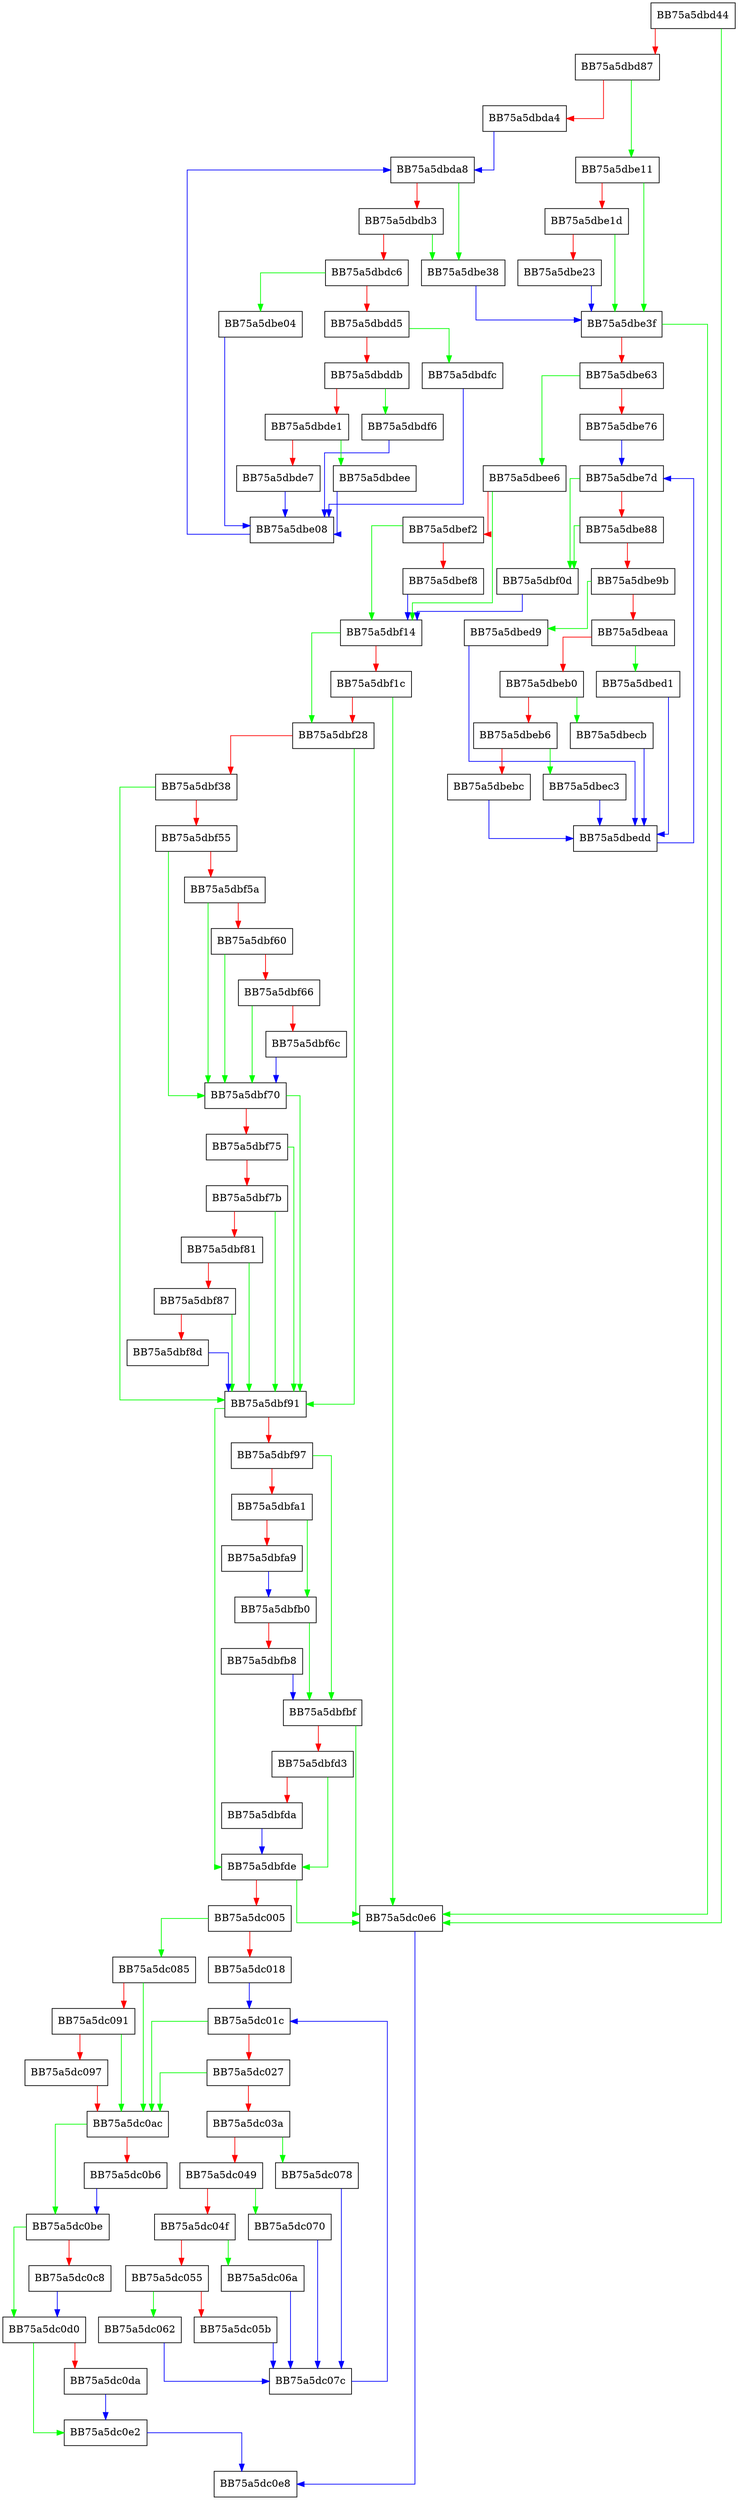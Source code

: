 digraph Load_VBasicData {
  node [shape="box"];
  graph [splines=ortho];
  BB75a5dbd44 -> BB75a5dc0e6 [color="green"];
  BB75a5dbd44 -> BB75a5dbd87 [color="red"];
  BB75a5dbd87 -> BB75a5dbe11 [color="green"];
  BB75a5dbd87 -> BB75a5dbda4 [color="red"];
  BB75a5dbda4 -> BB75a5dbda8 [color="blue"];
  BB75a5dbda8 -> BB75a5dbe38 [color="green"];
  BB75a5dbda8 -> BB75a5dbdb3 [color="red"];
  BB75a5dbdb3 -> BB75a5dbe38 [color="green"];
  BB75a5dbdb3 -> BB75a5dbdc6 [color="red"];
  BB75a5dbdc6 -> BB75a5dbe04 [color="green"];
  BB75a5dbdc6 -> BB75a5dbdd5 [color="red"];
  BB75a5dbdd5 -> BB75a5dbdfc [color="green"];
  BB75a5dbdd5 -> BB75a5dbddb [color="red"];
  BB75a5dbddb -> BB75a5dbdf6 [color="green"];
  BB75a5dbddb -> BB75a5dbde1 [color="red"];
  BB75a5dbde1 -> BB75a5dbdee [color="green"];
  BB75a5dbde1 -> BB75a5dbde7 [color="red"];
  BB75a5dbde7 -> BB75a5dbe08 [color="blue"];
  BB75a5dbdee -> BB75a5dbe08 [color="blue"];
  BB75a5dbdf6 -> BB75a5dbe08 [color="blue"];
  BB75a5dbdfc -> BB75a5dbe08 [color="blue"];
  BB75a5dbe04 -> BB75a5dbe08 [color="blue"];
  BB75a5dbe08 -> BB75a5dbda8 [color="blue"];
  BB75a5dbe11 -> BB75a5dbe3f [color="green"];
  BB75a5dbe11 -> BB75a5dbe1d [color="red"];
  BB75a5dbe1d -> BB75a5dbe3f [color="green"];
  BB75a5dbe1d -> BB75a5dbe23 [color="red"];
  BB75a5dbe23 -> BB75a5dbe3f [color="blue"];
  BB75a5dbe38 -> BB75a5dbe3f [color="blue"];
  BB75a5dbe3f -> BB75a5dc0e6 [color="green"];
  BB75a5dbe3f -> BB75a5dbe63 [color="red"];
  BB75a5dbe63 -> BB75a5dbee6 [color="green"];
  BB75a5dbe63 -> BB75a5dbe76 [color="red"];
  BB75a5dbe76 -> BB75a5dbe7d [color="blue"];
  BB75a5dbe7d -> BB75a5dbf0d [color="green"];
  BB75a5dbe7d -> BB75a5dbe88 [color="red"];
  BB75a5dbe88 -> BB75a5dbf0d [color="green"];
  BB75a5dbe88 -> BB75a5dbe9b [color="red"];
  BB75a5dbe9b -> BB75a5dbed9 [color="green"];
  BB75a5dbe9b -> BB75a5dbeaa [color="red"];
  BB75a5dbeaa -> BB75a5dbed1 [color="green"];
  BB75a5dbeaa -> BB75a5dbeb0 [color="red"];
  BB75a5dbeb0 -> BB75a5dbecb [color="green"];
  BB75a5dbeb0 -> BB75a5dbeb6 [color="red"];
  BB75a5dbeb6 -> BB75a5dbec3 [color="green"];
  BB75a5dbeb6 -> BB75a5dbebc [color="red"];
  BB75a5dbebc -> BB75a5dbedd [color="blue"];
  BB75a5dbec3 -> BB75a5dbedd [color="blue"];
  BB75a5dbecb -> BB75a5dbedd [color="blue"];
  BB75a5dbed1 -> BB75a5dbedd [color="blue"];
  BB75a5dbed9 -> BB75a5dbedd [color="blue"];
  BB75a5dbedd -> BB75a5dbe7d [color="blue"];
  BB75a5dbee6 -> BB75a5dbf14 [color="green"];
  BB75a5dbee6 -> BB75a5dbef2 [color="red"];
  BB75a5dbef2 -> BB75a5dbf14 [color="green"];
  BB75a5dbef2 -> BB75a5dbef8 [color="red"];
  BB75a5dbef8 -> BB75a5dbf14 [color="blue"];
  BB75a5dbf0d -> BB75a5dbf14 [color="blue"];
  BB75a5dbf14 -> BB75a5dbf28 [color="green"];
  BB75a5dbf14 -> BB75a5dbf1c [color="red"];
  BB75a5dbf1c -> BB75a5dc0e6 [color="green"];
  BB75a5dbf1c -> BB75a5dbf28 [color="red"];
  BB75a5dbf28 -> BB75a5dbf91 [color="green"];
  BB75a5dbf28 -> BB75a5dbf38 [color="red"];
  BB75a5dbf38 -> BB75a5dbf91 [color="green"];
  BB75a5dbf38 -> BB75a5dbf55 [color="red"];
  BB75a5dbf55 -> BB75a5dbf70 [color="green"];
  BB75a5dbf55 -> BB75a5dbf5a [color="red"];
  BB75a5dbf5a -> BB75a5dbf70 [color="green"];
  BB75a5dbf5a -> BB75a5dbf60 [color="red"];
  BB75a5dbf60 -> BB75a5dbf70 [color="green"];
  BB75a5dbf60 -> BB75a5dbf66 [color="red"];
  BB75a5dbf66 -> BB75a5dbf70 [color="green"];
  BB75a5dbf66 -> BB75a5dbf6c [color="red"];
  BB75a5dbf6c -> BB75a5dbf70 [color="blue"];
  BB75a5dbf70 -> BB75a5dbf91 [color="green"];
  BB75a5dbf70 -> BB75a5dbf75 [color="red"];
  BB75a5dbf75 -> BB75a5dbf91 [color="green"];
  BB75a5dbf75 -> BB75a5dbf7b [color="red"];
  BB75a5dbf7b -> BB75a5dbf91 [color="green"];
  BB75a5dbf7b -> BB75a5dbf81 [color="red"];
  BB75a5dbf81 -> BB75a5dbf91 [color="green"];
  BB75a5dbf81 -> BB75a5dbf87 [color="red"];
  BB75a5dbf87 -> BB75a5dbf91 [color="green"];
  BB75a5dbf87 -> BB75a5dbf8d [color="red"];
  BB75a5dbf8d -> BB75a5dbf91 [color="blue"];
  BB75a5dbf91 -> BB75a5dbfde [color="green"];
  BB75a5dbf91 -> BB75a5dbf97 [color="red"];
  BB75a5dbf97 -> BB75a5dbfbf [color="green"];
  BB75a5dbf97 -> BB75a5dbfa1 [color="red"];
  BB75a5dbfa1 -> BB75a5dbfb0 [color="green"];
  BB75a5dbfa1 -> BB75a5dbfa9 [color="red"];
  BB75a5dbfa9 -> BB75a5dbfb0 [color="blue"];
  BB75a5dbfb0 -> BB75a5dbfbf [color="green"];
  BB75a5dbfb0 -> BB75a5dbfb8 [color="red"];
  BB75a5dbfb8 -> BB75a5dbfbf [color="blue"];
  BB75a5dbfbf -> BB75a5dc0e6 [color="green"];
  BB75a5dbfbf -> BB75a5dbfd3 [color="red"];
  BB75a5dbfd3 -> BB75a5dbfde [color="green"];
  BB75a5dbfd3 -> BB75a5dbfda [color="red"];
  BB75a5dbfda -> BB75a5dbfde [color="blue"];
  BB75a5dbfde -> BB75a5dc0e6 [color="green"];
  BB75a5dbfde -> BB75a5dc005 [color="red"];
  BB75a5dc005 -> BB75a5dc085 [color="green"];
  BB75a5dc005 -> BB75a5dc018 [color="red"];
  BB75a5dc018 -> BB75a5dc01c [color="blue"];
  BB75a5dc01c -> BB75a5dc0ac [color="green"];
  BB75a5dc01c -> BB75a5dc027 [color="red"];
  BB75a5dc027 -> BB75a5dc0ac [color="green"];
  BB75a5dc027 -> BB75a5dc03a [color="red"];
  BB75a5dc03a -> BB75a5dc078 [color="green"];
  BB75a5dc03a -> BB75a5dc049 [color="red"];
  BB75a5dc049 -> BB75a5dc070 [color="green"];
  BB75a5dc049 -> BB75a5dc04f [color="red"];
  BB75a5dc04f -> BB75a5dc06a [color="green"];
  BB75a5dc04f -> BB75a5dc055 [color="red"];
  BB75a5dc055 -> BB75a5dc062 [color="green"];
  BB75a5dc055 -> BB75a5dc05b [color="red"];
  BB75a5dc05b -> BB75a5dc07c [color="blue"];
  BB75a5dc062 -> BB75a5dc07c [color="blue"];
  BB75a5dc06a -> BB75a5dc07c [color="blue"];
  BB75a5dc070 -> BB75a5dc07c [color="blue"];
  BB75a5dc078 -> BB75a5dc07c [color="blue"];
  BB75a5dc07c -> BB75a5dc01c [color="blue"];
  BB75a5dc085 -> BB75a5dc0ac [color="green"];
  BB75a5dc085 -> BB75a5dc091 [color="red"];
  BB75a5dc091 -> BB75a5dc0ac [color="green"];
  BB75a5dc091 -> BB75a5dc097 [color="red"];
  BB75a5dc097 -> BB75a5dc0ac [color="red"];
  BB75a5dc0ac -> BB75a5dc0be [color="green"];
  BB75a5dc0ac -> BB75a5dc0b6 [color="red"];
  BB75a5dc0b6 -> BB75a5dc0be [color="blue"];
  BB75a5dc0be -> BB75a5dc0d0 [color="green"];
  BB75a5dc0be -> BB75a5dc0c8 [color="red"];
  BB75a5dc0c8 -> BB75a5dc0d0 [color="blue"];
  BB75a5dc0d0 -> BB75a5dc0e2 [color="green"];
  BB75a5dc0d0 -> BB75a5dc0da [color="red"];
  BB75a5dc0da -> BB75a5dc0e2 [color="blue"];
  BB75a5dc0e2 -> BB75a5dc0e8 [color="blue"];
  BB75a5dc0e6 -> BB75a5dc0e8 [color="blue"];
}